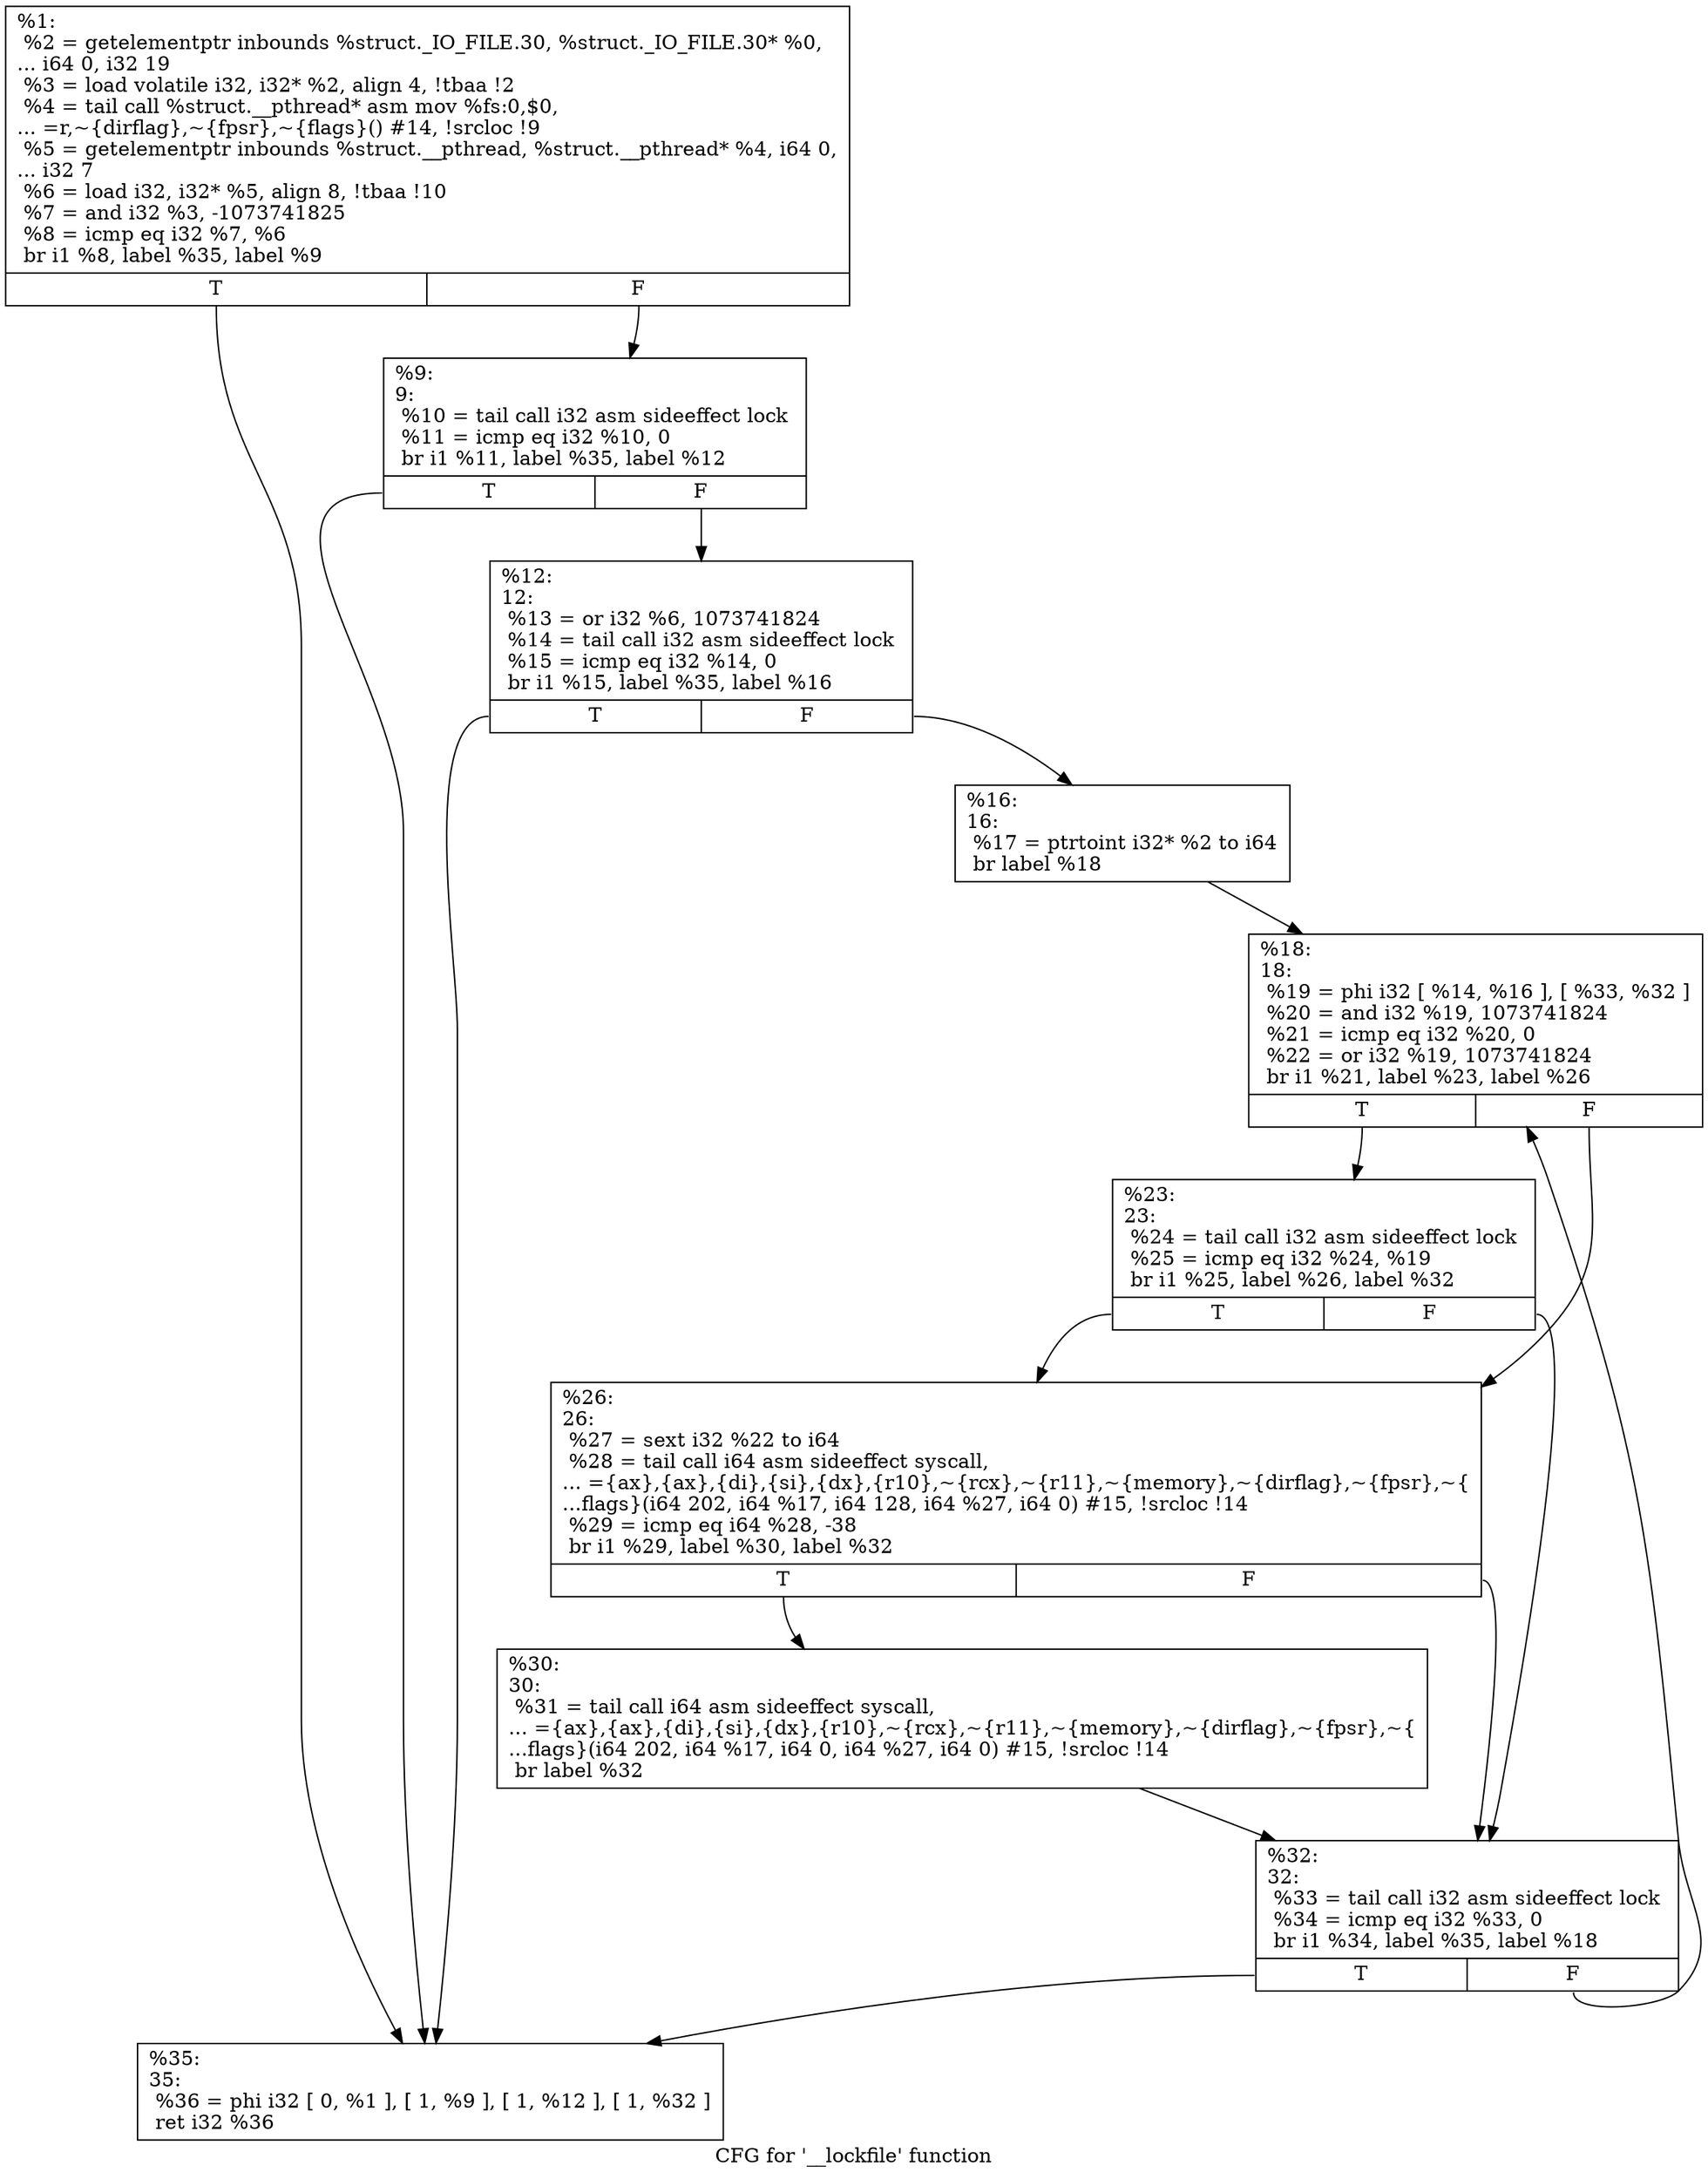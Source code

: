 digraph "CFG for '__lockfile' function" {
	label="CFG for '__lockfile' function";

	Node0x1649800 [shape=record,label="{%1:\l  %2 = getelementptr inbounds %struct._IO_FILE.30, %struct._IO_FILE.30* %0,\l... i64 0, i32 19\l  %3 = load volatile i32, i32* %2, align 4, !tbaa !2\l  %4 = tail call %struct.__pthread* asm mov %fs:0,$0,\l... =r,~\{dirflag\},~\{fpsr\},~\{flags\}() #14, !srcloc !9\l  %5 = getelementptr inbounds %struct.__pthread, %struct.__pthread* %4, i64 0,\l... i32 7\l  %6 = load i32, i32* %5, align 8, !tbaa !10\l  %7 = and i32 %3, -1073741825\l  %8 = icmp eq i32 %7, %6\l  br i1 %8, label %35, label %9\l|{<s0>T|<s1>F}}"];
	Node0x1649800:s0 -> Node0x1649ad0;
	Node0x1649800:s1 -> Node0x1649850;
	Node0x1649850 [shape=record,label="{%9:\l9:                                                \l  %10 = tail call i32 asm sideeffect lock \l  %11 = icmp eq i32 %10, 0\l  br i1 %11, label %35, label %12\l|{<s0>T|<s1>F}}"];
	Node0x1649850:s0 -> Node0x1649ad0;
	Node0x1649850:s1 -> Node0x16498a0;
	Node0x16498a0 [shape=record,label="{%12:\l12:                                               \l  %13 = or i32 %6, 1073741824\l  %14 = tail call i32 asm sideeffect lock \l  %15 = icmp eq i32 %14, 0\l  br i1 %15, label %35, label %16\l|{<s0>T|<s1>F}}"];
	Node0x16498a0:s0 -> Node0x1649ad0;
	Node0x16498a0:s1 -> Node0x16498f0;
	Node0x16498f0 [shape=record,label="{%16:\l16:                                               \l  %17 = ptrtoint i32* %2 to i64\l  br label %18\l}"];
	Node0x16498f0 -> Node0x1649940;
	Node0x1649940 [shape=record,label="{%18:\l18:                                               \l  %19 = phi i32 [ %14, %16 ], [ %33, %32 ]\l  %20 = and i32 %19, 1073741824\l  %21 = icmp eq i32 %20, 0\l  %22 = or i32 %19, 1073741824\l  br i1 %21, label %23, label %26\l|{<s0>T|<s1>F}}"];
	Node0x1649940:s0 -> Node0x1649990;
	Node0x1649940:s1 -> Node0x16499e0;
	Node0x1649990 [shape=record,label="{%23:\l23:                                               \l  %24 = tail call i32 asm sideeffect lock \l  %25 = icmp eq i32 %24, %19\l  br i1 %25, label %26, label %32\l|{<s0>T|<s1>F}}"];
	Node0x1649990:s0 -> Node0x16499e0;
	Node0x1649990:s1 -> Node0x1649a80;
	Node0x16499e0 [shape=record,label="{%26:\l26:                                               \l  %27 = sext i32 %22 to i64\l  %28 = tail call i64 asm sideeffect syscall,\l... =\{ax\},\{ax\},\{di\},\{si\},\{dx\},\{r10\},~\{rcx\},~\{r11\},~\{memory\},~\{dirflag\},~\{fpsr\},~\{\l...flags\}(i64 202, i64 %17, i64 128, i64 %27, i64 0) #15, !srcloc !14\l  %29 = icmp eq i64 %28, -38\l  br i1 %29, label %30, label %32\l|{<s0>T|<s1>F}}"];
	Node0x16499e0:s0 -> Node0x1649a30;
	Node0x16499e0:s1 -> Node0x1649a80;
	Node0x1649a30 [shape=record,label="{%30:\l30:                                               \l  %31 = tail call i64 asm sideeffect syscall,\l... =\{ax\},\{ax\},\{di\},\{si\},\{dx\},\{r10\},~\{rcx\},~\{r11\},~\{memory\},~\{dirflag\},~\{fpsr\},~\{\l...flags\}(i64 202, i64 %17, i64 0, i64 %27, i64 0) #15, !srcloc !14\l  br label %32\l}"];
	Node0x1649a30 -> Node0x1649a80;
	Node0x1649a80 [shape=record,label="{%32:\l32:                                               \l  %33 = tail call i32 asm sideeffect lock \l  %34 = icmp eq i32 %33, 0\l  br i1 %34, label %35, label %18\l|{<s0>T|<s1>F}}"];
	Node0x1649a80:s0 -> Node0x1649ad0;
	Node0x1649a80:s1 -> Node0x1649940;
	Node0x1649ad0 [shape=record,label="{%35:\l35:                                               \l  %36 = phi i32 [ 0, %1 ], [ 1, %9 ], [ 1, %12 ], [ 1, %32 ]\l  ret i32 %36\l}"];
}
